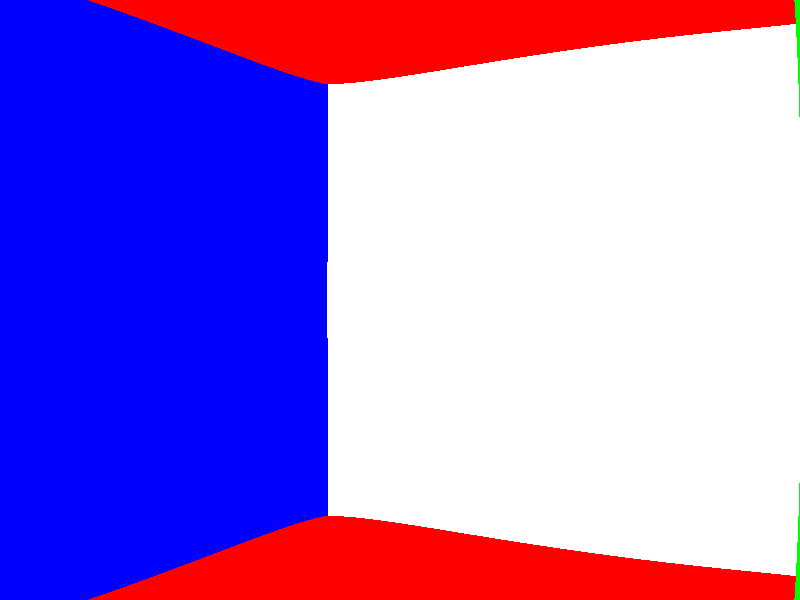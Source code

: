 #include "colors.inc"  // Include color name macros

global_settings { max_trace_level 200 }

#declare SR = 1; // square radius
#declare H = 0.9;
#declare R = SR*3.6; // radius of sphere/cylinder
#declare X = sqrt(R*R-2)+SR;

light_source { <0.1,0.26,0.06> color White }

#declare M=7;
camera {
  ultra_wide_angle
  location <M*0.1,0,M*0.06>
  look_at  <0,0,0>
}

// 6 mirror spheres arranged in a cube
#declare REF=0.6;
#declare DIF=0.4;
union {
  sphere { <-X,0,0>,R }
  texture {
    finish { diffuse DIF reflection REF }
    pigment { color White }
  }
}
union {
  sphere { <X,0,0>,R }
  texture {
    finish { diffuse DIF reflection REF }
    pigment { color Yellow }
  }
}
union {
  sphere { <0,0,X>,R }
  texture {
    finish { diffuse DIF reflection REF }
    pigment { color Green }
  }
}
union {
  sphere { <0,0,-X>,R }
  texture {
    finish { diffuse DIF reflection REF }
    pigment { color Blue }
  }
}
union {
  sphere { <0,X,0>,R }
  sphere { <0,-X,0>,R }
  texture {
    finish { diffuse DIF reflection REF }
    pigment { color Red }
  }
}

